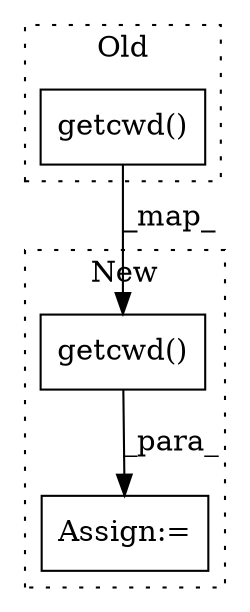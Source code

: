 digraph G {
subgraph cluster0 {
1 [label="getcwd()" a="75" s="1174" l="11" shape="box"];
label = "Old";
style="dotted";
}
subgraph cluster1 {
2 [label="getcwd()" a="75" s="1150" l="11" shape="box"];
3 [label="Assign:=" a="68" s="2350" l="3" shape="box"];
label = "New";
style="dotted";
}
1 -> 2 [label="_map_"];
2 -> 3 [label="_para_"];
}
